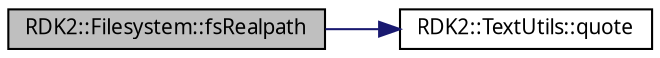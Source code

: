digraph G
{
  edge [fontname="FreeSans.ttf",fontsize=10,labelfontname="FreeSans.ttf",labelfontsize=10];
  node [fontname="FreeSans.ttf",fontsize=10,shape=record];
  rankdir=LR;
  Node1 [label="RDK2::Filesystem::fsRealpath",height=0.2,width=0.4,color="black", fillcolor="grey75", style="filled" fontcolor="black"];
  Node1 -> Node2 [color="midnightblue",fontsize=10,style="solid",fontname="FreeSans.ttf"];
  Node2 [label="RDK2::TextUtils::quote",height=0.2,width=0.4,color="black", fillcolor="white", style="filled",URL="$namespace_r_d_k2_1_1_text_utils.html#304e6b2f8abe1fb218db6c3d79296a8d",tooltip="The converse of ."];
}

